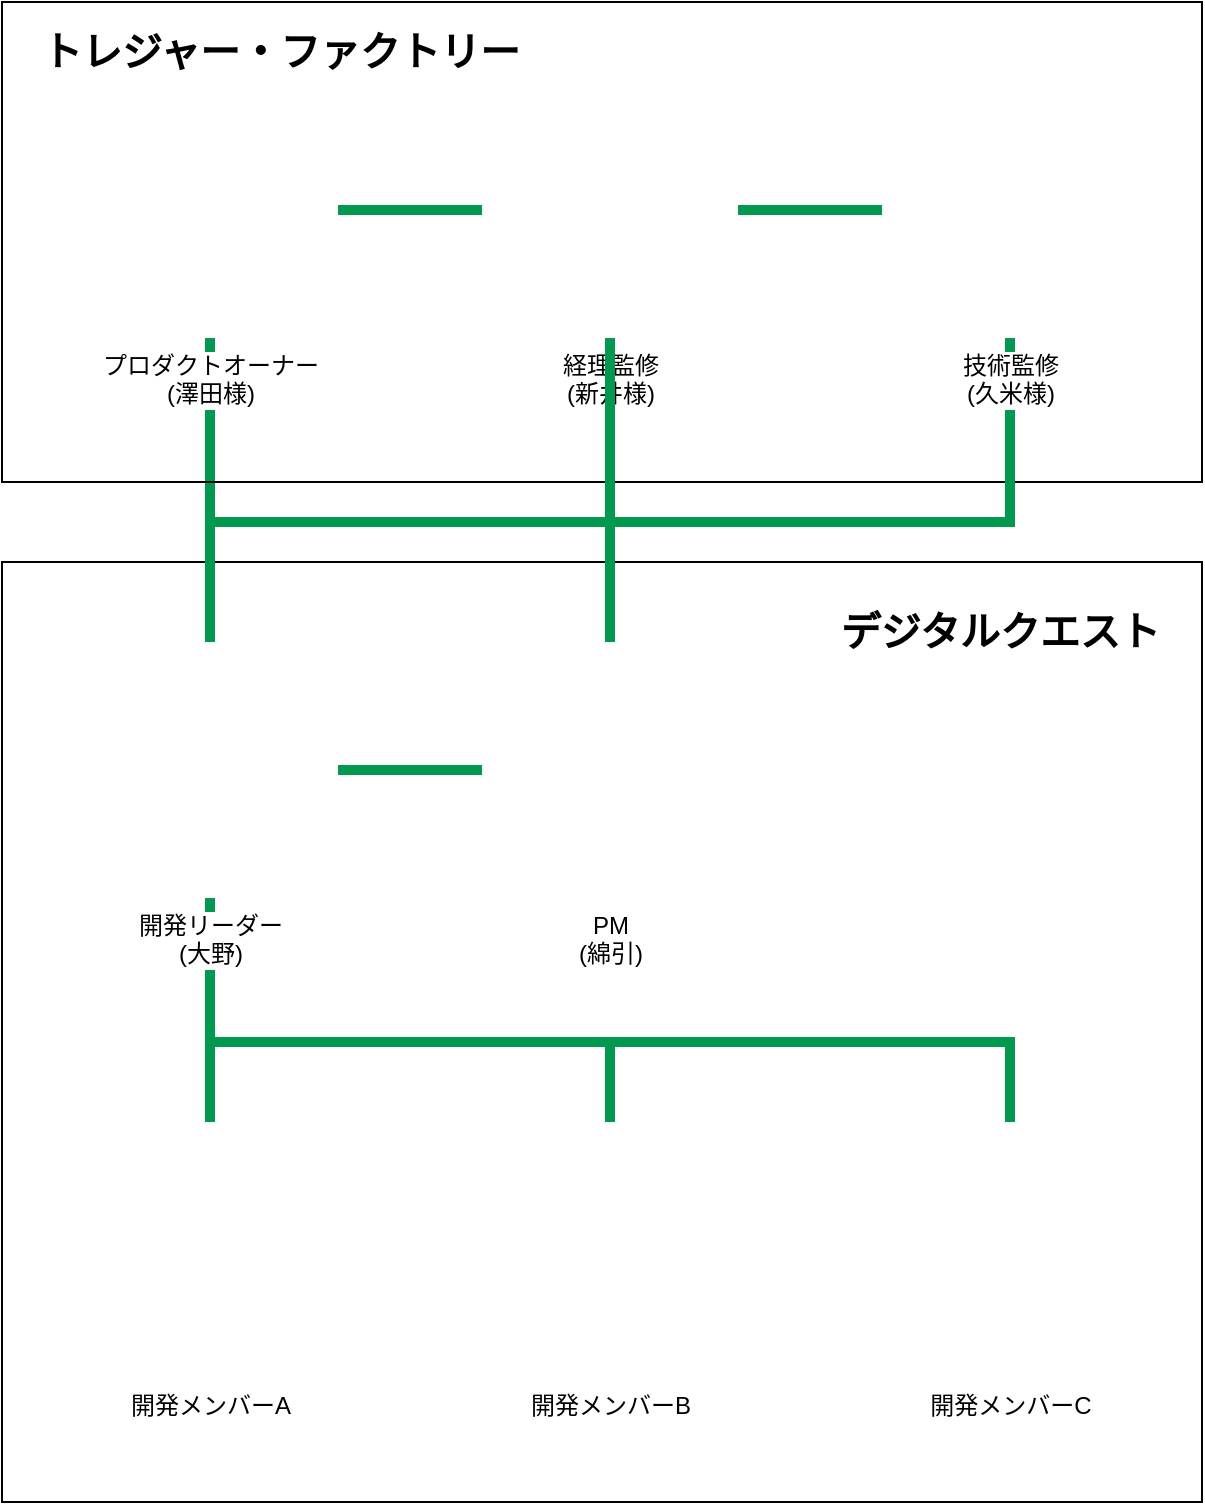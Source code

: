 <mxfile version="11.0.8" type="github"><diagram id="JFx8jVm_hNmQIzk5_OVv" name="Page-1"><mxGraphModel dx="946" dy="641" grid="1" gridSize="10" guides="1" tooltips="1" connect="1" arrows="1" fold="1" page="1" pageScale="1" pageWidth="1169" pageHeight="826" math="0" shadow="0"><root><mxCell id="0"/><mxCell id="1" parent="0"/><mxCell id="zFUHAd8rpiOeBreCsBtO-6" style="edgeStyle=orthogonalEdgeStyle;rounded=0;orthogonalLoop=1;jettySize=auto;html=1;endArrow=none;endFill=0;strokeColor=#00994D;strokeWidth=5;fontSize=12;fontColor=#00994D;" edge="1" parent="1" source="pJW51_5df-SY8LOxMWy2-15" target="pJW51_5df-SY8LOxMWy2-6"><mxGeometry relative="1" as="geometry"><Array as="points"><mxPoint x="264" y="300"/><mxPoint x="464" y="300"/></Array></mxGeometry></mxCell><mxCell id="zFUHAd8rpiOeBreCsBtO-5" style="edgeStyle=orthogonalEdgeStyle;rounded=0;orthogonalLoop=1;jettySize=auto;html=1;endArrow=none;endFill=0;strokeColor=#00994D;strokeWidth=5;fontSize=12;fontColor=#00994D;" edge="1" parent="1" source="pJW51_5df-SY8LOxMWy2-15" target="pJW51_5df-SY8LOxMWy2-1"><mxGeometry relative="1" as="geometry"/></mxCell><mxCell id="pJW51_5df-SY8LOxMWy2-14" value="" style="whiteSpace=wrap;html=1;strokeColor=#000000;fillColor=none;fontSize=20;" parent="1" vertex="1"><mxGeometry x="160" y="320" width="600" height="470" as="geometry"/></mxCell><mxCell id="pJW51_5df-SY8LOxMWy2-2" value="" style="whiteSpace=wrap;html=1;strokeColor=#000000;fillColor=none;" parent="1" vertex="1"><mxGeometry x="160" y="40" width="600" height="240" as="geometry"/></mxCell><mxCell id="zFUHAd8rpiOeBreCsBtO-2" style="edgeStyle=orthogonalEdgeStyle;rounded=0;orthogonalLoop=1;jettySize=auto;html=1;endArrow=none;endFill=0;strokeColor=#00994D;strokeWidth=5;fontSize=12;fontColor=#00994D;" edge="1" parent="1" source="pJW51_5df-SY8LOxMWy2-1" target="pJW51_5df-SY8LOxMWy2-6"><mxGeometry relative="1" as="geometry"/></mxCell><mxCell id="pJW51_5df-SY8LOxMWy2-1" value="プロダクトオーナー&lt;br&gt;(澤田様)" style="shape=image;html=1;verticalAlign=top;verticalLabelPosition=bottom;labelBackgroundColor=#FFFFFF;imageAspect=0;aspect=fixed;image=https://cdn2.iconfinder.com/data/icons/business-persons-flat-1/512/person_3-128.png;strokeColor=#000000;fillColor=none;" parent="1" vertex="1"><mxGeometry x="200" y="80" width="128" height="128" as="geometry"/></mxCell><mxCell id="zFUHAd8rpiOeBreCsBtO-4" style="edgeStyle=orthogonalEdgeStyle;rounded=0;orthogonalLoop=1;jettySize=auto;html=1;endArrow=none;endFill=0;strokeColor=#00994D;strokeWidth=5;fontSize=12;fontColor=#00994D;" edge="1" parent="1" source="pJW51_5df-SY8LOxMWy2-6" target="pJW51_5df-SY8LOxMWy2-3"><mxGeometry relative="1" as="geometry"/></mxCell><mxCell id="pJW51_5df-SY8LOxMWy2-6" value="経理監修&lt;br&gt;(新井様)" style="shape=image;html=1;verticalAlign=top;verticalLabelPosition=bottom;labelBackgroundColor=#ffffff;imageAspect=0;aspect=fixed;image=https://cdn2.iconfinder.com/data/icons/business-persons-flat-1/512/person_3-128.png;strokeColor=#000000;fillColor=none;" parent="1" vertex="1"><mxGeometry x="400" y="80" width="128" height="128" as="geometry"/></mxCell><mxCell id="pJW51_5df-SY8LOxMWy2-13" value="トレジャー・ファクトリー" style="text;html=1;resizable=0;points=[];autosize=1;align=left;verticalAlign=top;spacingTop=-4;fontStyle=1;fontSize=20;" parent="1" vertex="1"><mxGeometry x="178" y="50" width="260" height="30" as="geometry"/></mxCell><mxCell id="pJW51_5df-SY8LOxMWy2-21" style="edgeStyle=orthogonalEdgeStyle;rounded=0;orthogonalLoop=1;jettySize=auto;html=1;fontSize=12;endArrow=none;endFill=0;strokeWidth=5;strokeColor=#00994D;" parent="1" source="pJW51_5df-SY8LOxMWy2-15" target="pJW51_5df-SY8LOxMWy2-17" edge="1"><mxGeometry relative="1" as="geometry"/></mxCell><mxCell id="pJW51_5df-SY8LOxMWy2-22" style="edgeStyle=orthogonalEdgeStyle;rounded=0;orthogonalLoop=1;jettySize=auto;html=1;fontSize=12;endArrow=none;endFill=0;strokeColor=#00994D;strokeWidth=5;" parent="1" source="pJW51_5df-SY8LOxMWy2-15" target="pJW51_5df-SY8LOxMWy2-18" edge="1"><mxGeometry relative="1" as="geometry"><Array as="points"><mxPoint x="264" y="560"/><mxPoint x="464" y="560"/></Array></mxGeometry></mxCell><mxCell id="pJW51_5df-SY8LOxMWy2-23" style="edgeStyle=orthogonalEdgeStyle;rounded=0;orthogonalLoop=1;jettySize=auto;html=1;fontSize=12;endArrow=none;endFill=0;strokeColor=#00994D;strokeWidth=5;" parent="1" source="pJW51_5df-SY8LOxMWy2-15" target="pJW51_5df-SY8LOxMWy2-19" edge="1"><mxGeometry relative="1" as="geometry"><Array as="points"><mxPoint x="264" y="560"/><mxPoint x="664" y="560"/></Array></mxGeometry></mxCell><mxCell id="zFUHAd8rpiOeBreCsBtO-7" style="edgeStyle=orthogonalEdgeStyle;rounded=0;orthogonalLoop=1;jettySize=auto;html=1;endArrow=none;endFill=0;strokeColor=#00994D;strokeWidth=5;fontSize=12;fontColor=#00994D;" edge="1" parent="1" source="pJW51_5df-SY8LOxMWy2-15" target="pJW51_5df-SY8LOxMWy2-3"><mxGeometry relative="1" as="geometry"><Array as="points"><mxPoint x="264" y="300"/><mxPoint x="664" y="300"/></Array></mxGeometry></mxCell><mxCell id="pJW51_5df-SY8LOxMWy2-15" value="開発リーダー&lt;br style=&quot;font-size: 12px;&quot;&gt;(大野)" style="shape=image;html=1;verticalAlign=top;verticalLabelPosition=bottom;labelBackgroundColor=#ffffff;imageAspect=0;aspect=fixed;image=https://cdn4.iconfinder.com/data/icons/ionicons/512/icon-person-128.png;strokeColor=#000000;fillColor=none;fontSize=12;" parent="1" vertex="1"><mxGeometry x="200" y="360" width="128" height="128" as="geometry"/></mxCell><mxCell id="zFUHAd8rpiOeBreCsBtO-1" style="edgeStyle=orthogonalEdgeStyle;rounded=0;orthogonalLoop=1;jettySize=auto;html=1;endArrow=none;endFill=0;fontSize=12;fontColor=#00994D;strokeColor=#00994D;strokeWidth=5;" edge="1" parent="1" source="pJW51_5df-SY8LOxMWy2-16" target="pJW51_5df-SY8LOxMWy2-15"><mxGeometry relative="1" as="geometry"/></mxCell><mxCell id="zFUHAd8rpiOeBreCsBtO-8" style="edgeStyle=orthogonalEdgeStyle;rounded=0;orthogonalLoop=1;jettySize=auto;html=1;endArrow=none;endFill=0;strokeColor=#00994D;strokeWidth=5;fontSize=12;fontColor=#00994D;" edge="1" parent="1" source="pJW51_5df-SY8LOxMWy2-16" target="pJW51_5df-SY8LOxMWy2-6"><mxGeometry relative="1" as="geometry"/></mxCell><mxCell id="pJW51_5df-SY8LOxMWy2-16" value="PM&lt;br&gt;(綿引)" style="shape=image;html=1;verticalAlign=top;verticalLabelPosition=bottom;labelBackgroundColor=#ffffff;imageAspect=0;aspect=fixed;image=https://cdn2.iconfinder.com/data/icons/business-persons-flat-1/512/person_3-128.png;strokeColor=#000000;fillColor=none;" parent="1" vertex="1"><mxGeometry x="400" y="360" width="128" height="128" as="geometry"/></mxCell><mxCell id="pJW51_5df-SY8LOxMWy2-17" value="開発メンバーA" style="shape=image;html=1;verticalAlign=top;verticalLabelPosition=bottom;labelBackgroundColor=#ffffff;imageAspect=0;aspect=fixed;image=https://cdn4.iconfinder.com/data/icons/ionicons/512/icon-person-128.png;strokeColor=#000000;fillColor=none;fontSize=12;" parent="1" vertex="1"><mxGeometry x="200" y="600" width="128" height="128" as="geometry"/></mxCell><mxCell id="pJW51_5df-SY8LOxMWy2-18" value="開発メンバーB" style="shape=image;html=1;verticalAlign=top;verticalLabelPosition=bottom;labelBackgroundColor=#ffffff;imageAspect=0;aspect=fixed;image=https://cdn4.iconfinder.com/data/icons/ionicons/512/icon-person-128.png;strokeColor=#000000;fillColor=none;fontSize=12;" parent="1" vertex="1"><mxGeometry x="400" y="600" width="128" height="128" as="geometry"/></mxCell><mxCell id="pJW51_5df-SY8LOxMWy2-19" value="開発メンバーC" style="shape=image;html=1;verticalAlign=top;verticalLabelPosition=bottom;labelBackgroundColor=#ffffff;imageAspect=0;aspect=fixed;image=https://cdn4.iconfinder.com/data/icons/ionicons/512/icon-person-128.png;strokeColor=#000000;fillColor=none;fontSize=12;" parent="1" vertex="1"><mxGeometry x="600" y="600" width="128" height="128" as="geometry"/></mxCell><mxCell id="pJW51_5df-SY8LOxMWy2-24" value="デジタルクエスト" style="text;html=1;resizable=0;points=[];autosize=1;align=right;verticalAlign=top;spacingTop=-4;fontStyle=1;fontSize=20;" parent="1" vertex="1"><mxGeometry x="560" y="340" width="180" height="30" as="geometry"/></mxCell><mxCell id="pJW51_5df-SY8LOxMWy2-3" value="技術監修&lt;br&gt;(久米様)" style="shape=image;html=1;verticalAlign=top;verticalLabelPosition=bottom;labelBackgroundColor=#ffffff;imageAspect=0;aspect=fixed;image=https://cdn2.iconfinder.com/data/icons/business-persons-flat-1/512/person_3-128.png;strokeColor=#000000;fillColor=none;" parent="1" vertex="1"><mxGeometry x="600" y="80" width="128" height="128" as="geometry"/></mxCell></root></mxGraphModel></diagram></mxfile>